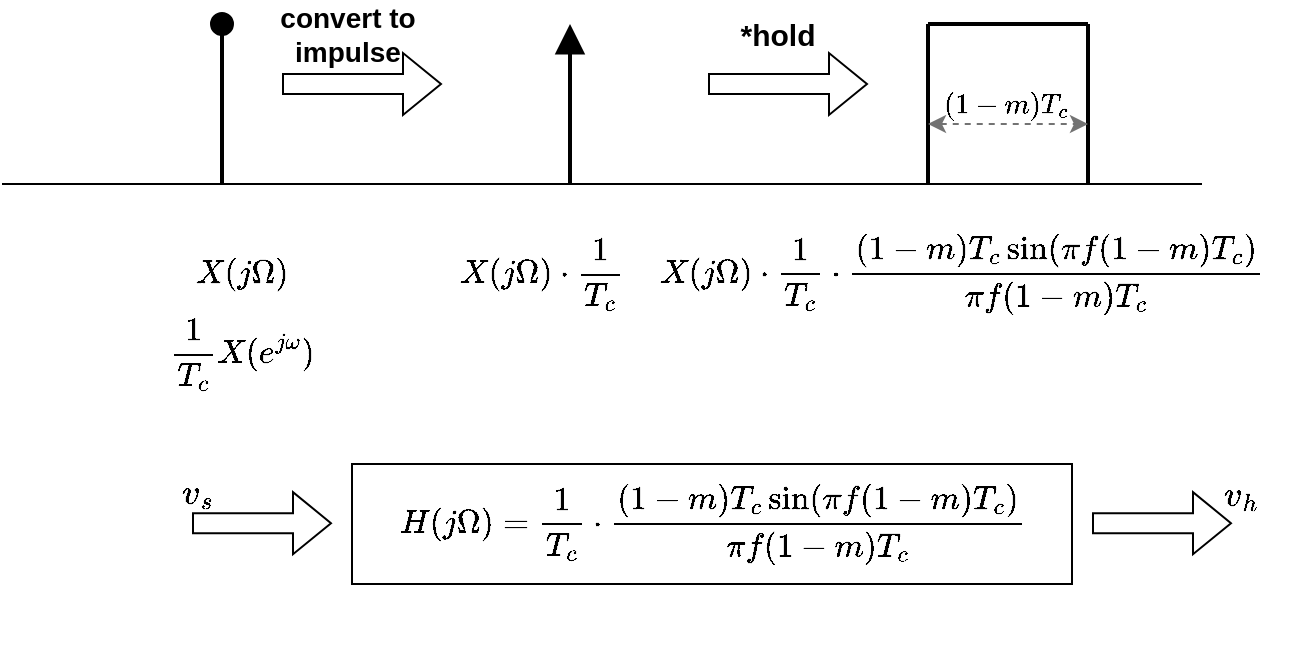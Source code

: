 <mxfile version="24.3.1" type="device">
  <diagram name="Page-1" id="6BZQ0C9abflXt45p2O0y">
    <mxGraphModel dx="664" dy="532" grid="1" gridSize="10" guides="1" tooltips="1" connect="1" arrows="1" fold="1" page="1" pageScale="1" pageWidth="850" pageHeight="1100" math="1" shadow="0">
      <root>
        <mxCell id="0" />
        <mxCell id="1" parent="0" />
        <mxCell id="p79O7-tDu-kAlIQLblb_-1" value="" style="endArrow=oval;html=1;rounded=0;endFill=1;endSize=10;strokeWidth=2;" edge="1" parent="1">
          <mxGeometry width="50" height="50" relative="1" as="geometry">
            <mxPoint x="200" y="200" as="sourcePoint" />
            <mxPoint x="200" y="120" as="targetPoint" />
          </mxGeometry>
        </mxCell>
        <mxCell id="p79O7-tDu-kAlIQLblb_-3" value="" style="endArrow=block;html=1;rounded=0;endSize=10;endFill=1;strokeWidth=2;" edge="1" parent="1">
          <mxGeometry width="50" height="50" relative="1" as="geometry">
            <mxPoint x="374" y="200" as="sourcePoint" />
            <mxPoint x="374" y="120" as="targetPoint" />
          </mxGeometry>
        </mxCell>
        <mxCell id="p79O7-tDu-kAlIQLblb_-4" value="" style="endArrow=none;html=1;rounded=0;strokeWidth=2;" edge="1" parent="1">
          <mxGeometry width="50" height="50" relative="1" as="geometry">
            <mxPoint x="553" y="200" as="sourcePoint" />
            <mxPoint x="553" y="120" as="targetPoint" />
          </mxGeometry>
        </mxCell>
        <mxCell id="p79O7-tDu-kAlIQLblb_-5" value="" style="endArrow=none;html=1;rounded=0;strokeWidth=2;" edge="1" parent="1">
          <mxGeometry width="50" height="50" relative="1" as="geometry">
            <mxPoint x="633" y="120" as="sourcePoint" />
            <mxPoint x="553" y="120" as="targetPoint" />
          </mxGeometry>
        </mxCell>
        <mxCell id="p79O7-tDu-kAlIQLblb_-6" value="" style="endArrow=none;html=1;rounded=0;strokeWidth=2;" edge="1" parent="1">
          <mxGeometry width="50" height="50" relative="1" as="geometry">
            <mxPoint x="633" y="200" as="sourcePoint" />
            <mxPoint x="633" y="120" as="targetPoint" />
          </mxGeometry>
        </mxCell>
        <mxCell id="p79O7-tDu-kAlIQLblb_-7" value="" style="endArrow=none;html=1;rounded=0;" edge="1" parent="1">
          <mxGeometry width="50" height="50" relative="1" as="geometry">
            <mxPoint x="90" y="200" as="sourcePoint" />
            <mxPoint x="690" y="200" as="targetPoint" />
          </mxGeometry>
        </mxCell>
        <mxCell id="p79O7-tDu-kAlIQLblb_-8" value="" style="shape=flexArrow;endArrow=classic;html=1;rounded=0;" edge="1" parent="1">
          <mxGeometry width="50" height="50" relative="1" as="geometry">
            <mxPoint x="230" y="150" as="sourcePoint" />
            <mxPoint x="310" y="150" as="targetPoint" />
          </mxGeometry>
        </mxCell>
        <mxCell id="p79O7-tDu-kAlIQLblb_-9" value="" style="shape=flexArrow;endArrow=classic;html=1;rounded=0;" edge="1" parent="1">
          <mxGeometry width="50" height="50" relative="1" as="geometry">
            <mxPoint x="443" y="150" as="sourcePoint" />
            <mxPoint x="523" y="150" as="targetPoint" />
          </mxGeometry>
        </mxCell>
        <mxCell id="p79O7-tDu-kAlIQLblb_-10" value="&lt;font style=&quot;font-size: 14px;&quot;&gt;&lt;b&gt;convert to impulse&lt;/b&gt;&lt;/font&gt;" style="text;html=1;align=center;verticalAlign=middle;whiteSpace=wrap;rounded=0;" vertex="1" parent="1">
          <mxGeometry x="208" y="110" width="110" height="30" as="geometry" />
        </mxCell>
        <mxCell id="p79O7-tDu-kAlIQLblb_-11" value="&lt;font style=&quot;font-size: 15px;&quot;&gt;&lt;b&gt;*hold&lt;/b&gt;&lt;/font&gt;" style="text;html=1;align=center;verticalAlign=middle;whiteSpace=wrap;rounded=0;" vertex="1" parent="1">
          <mxGeometry x="423" y="110" width="110" height="30" as="geometry" />
        </mxCell>
        <mxCell id="p79O7-tDu-kAlIQLblb_-12" value="&lt;font style=&quot;font-size: 14px;&quot;&gt;$$\frac{1}{T_c}X(e^{j\omega})$$&lt;/font&gt;" style="text;html=1;align=center;verticalAlign=middle;whiteSpace=wrap;rounded=0;" vertex="1" parent="1">
          <mxGeometry x="180" y="270" width="60" height="30" as="geometry" />
        </mxCell>
        <mxCell id="p79O7-tDu-kAlIQLblb_-13" value="&lt;font style=&quot;font-size: 14px;&quot;&gt;$$X(j\Omega)\cdot \frac{1}{T_c}$$&lt;/font&gt;" style="text;html=1;align=center;verticalAlign=middle;whiteSpace=wrap;rounded=0;" vertex="1" parent="1">
          <mxGeometry x="330" y="230" width="60" height="30" as="geometry" />
        </mxCell>
        <mxCell id="p79O7-tDu-kAlIQLblb_-14" value="&lt;font style=&quot;font-size: 14px;&quot;&gt;$$X(j\Omega)\cdot \frac{1}{T_c} \cdot \frac{(1-m)T_c\sin(\pi f(1-m)T_c)}{\pi f(1-m)T_c}$$&lt;/font&gt;" style="text;html=1;align=center;verticalAlign=middle;whiteSpace=wrap;rounded=0;" vertex="1" parent="1">
          <mxGeometry x="540" y="230" width="60" height="30" as="geometry" />
        </mxCell>
        <mxCell id="p79O7-tDu-kAlIQLblb_-15" value="" style="endArrow=classic;startArrow=classic;html=1;rounded=0;dashed=1;strokeColor=#737373;" edge="1" parent="1">
          <mxGeometry width="50" height="50" relative="1" as="geometry">
            <mxPoint x="553" y="170" as="sourcePoint" />
            <mxPoint x="633" y="170" as="targetPoint" />
          </mxGeometry>
        </mxCell>
        <mxCell id="p79O7-tDu-kAlIQLblb_-16" value="$$(1-m)T_c$$" style="text;html=1;align=center;verticalAlign=middle;whiteSpace=wrap;rounded=0;" vertex="1" parent="1">
          <mxGeometry x="562" y="146" width="60" height="30" as="geometry" />
        </mxCell>
        <mxCell id="p79O7-tDu-kAlIQLblb_-17" value="&lt;font style=&quot;font-size: 14px;&quot;&gt;$$X(j\Omega)$$&lt;/font&gt;" style="text;html=1;align=center;verticalAlign=middle;whiteSpace=wrap;rounded=0;" vertex="1" parent="1">
          <mxGeometry x="180" y="230" width="60" height="30" as="geometry" />
        </mxCell>
        <mxCell id="p79O7-tDu-kAlIQLblb_-18" value="" style="rounded=0;whiteSpace=wrap;html=1;" vertex="1" parent="1">
          <mxGeometry x="265" y="340" width="360" height="60" as="geometry" />
        </mxCell>
        <mxCell id="p79O7-tDu-kAlIQLblb_-19" value="" style="shape=flexArrow;endArrow=classic;html=1;rounded=0;" edge="1" parent="1">
          <mxGeometry width="50" height="50" relative="1" as="geometry">
            <mxPoint x="185" y="369.58" as="sourcePoint" />
            <mxPoint x="255" y="369.58" as="targetPoint" />
          </mxGeometry>
        </mxCell>
        <mxCell id="p79O7-tDu-kAlIQLblb_-21" value="&lt;font style=&quot;font-size: 14px;&quot;&gt;$$H(j\Omega) = \frac{1}{T_c} \cdot \frac{(1-m)T_c\sin(\pi f(1-m)T_c)}{\pi f(1-m)T_c}$$&lt;/font&gt;" style="text;html=1;align=center;verticalAlign=middle;whiteSpace=wrap;rounded=0;" vertex="1" parent="1">
          <mxGeometry x="415" y="355" width="60" height="30" as="geometry" />
        </mxCell>
        <mxCell id="p79O7-tDu-kAlIQLblb_-25" value="" style="shape=flexArrow;endArrow=classic;html=1;rounded=0;" edge="1" parent="1">
          <mxGeometry width="50" height="50" relative="1" as="geometry">
            <mxPoint x="635" y="369.58" as="sourcePoint" />
            <mxPoint x="705" y="369.58" as="targetPoint" />
          </mxGeometry>
        </mxCell>
        <mxCell id="p79O7-tDu-kAlIQLblb_-28" value="&lt;font style=&quot;font-size: 15px;&quot;&gt;$$v_s$$&lt;/font&gt;" style="text;html=1;align=center;verticalAlign=middle;whiteSpace=wrap;rounded=0;" vertex="1" parent="1">
          <mxGeometry x="158" y="339" width="60" height="30" as="geometry" />
        </mxCell>
        <mxCell id="p79O7-tDu-kAlIQLblb_-31" value="&lt;font style=&quot;font-size: 15px;&quot;&gt;$$v_h$$&lt;/font&gt;" style="text;html=1;align=center;verticalAlign=middle;whiteSpace=wrap;rounded=0;" vertex="1" parent="1">
          <mxGeometry x="680" y="340" width="60" height="30" as="geometry" />
        </mxCell>
      </root>
    </mxGraphModel>
  </diagram>
</mxfile>

